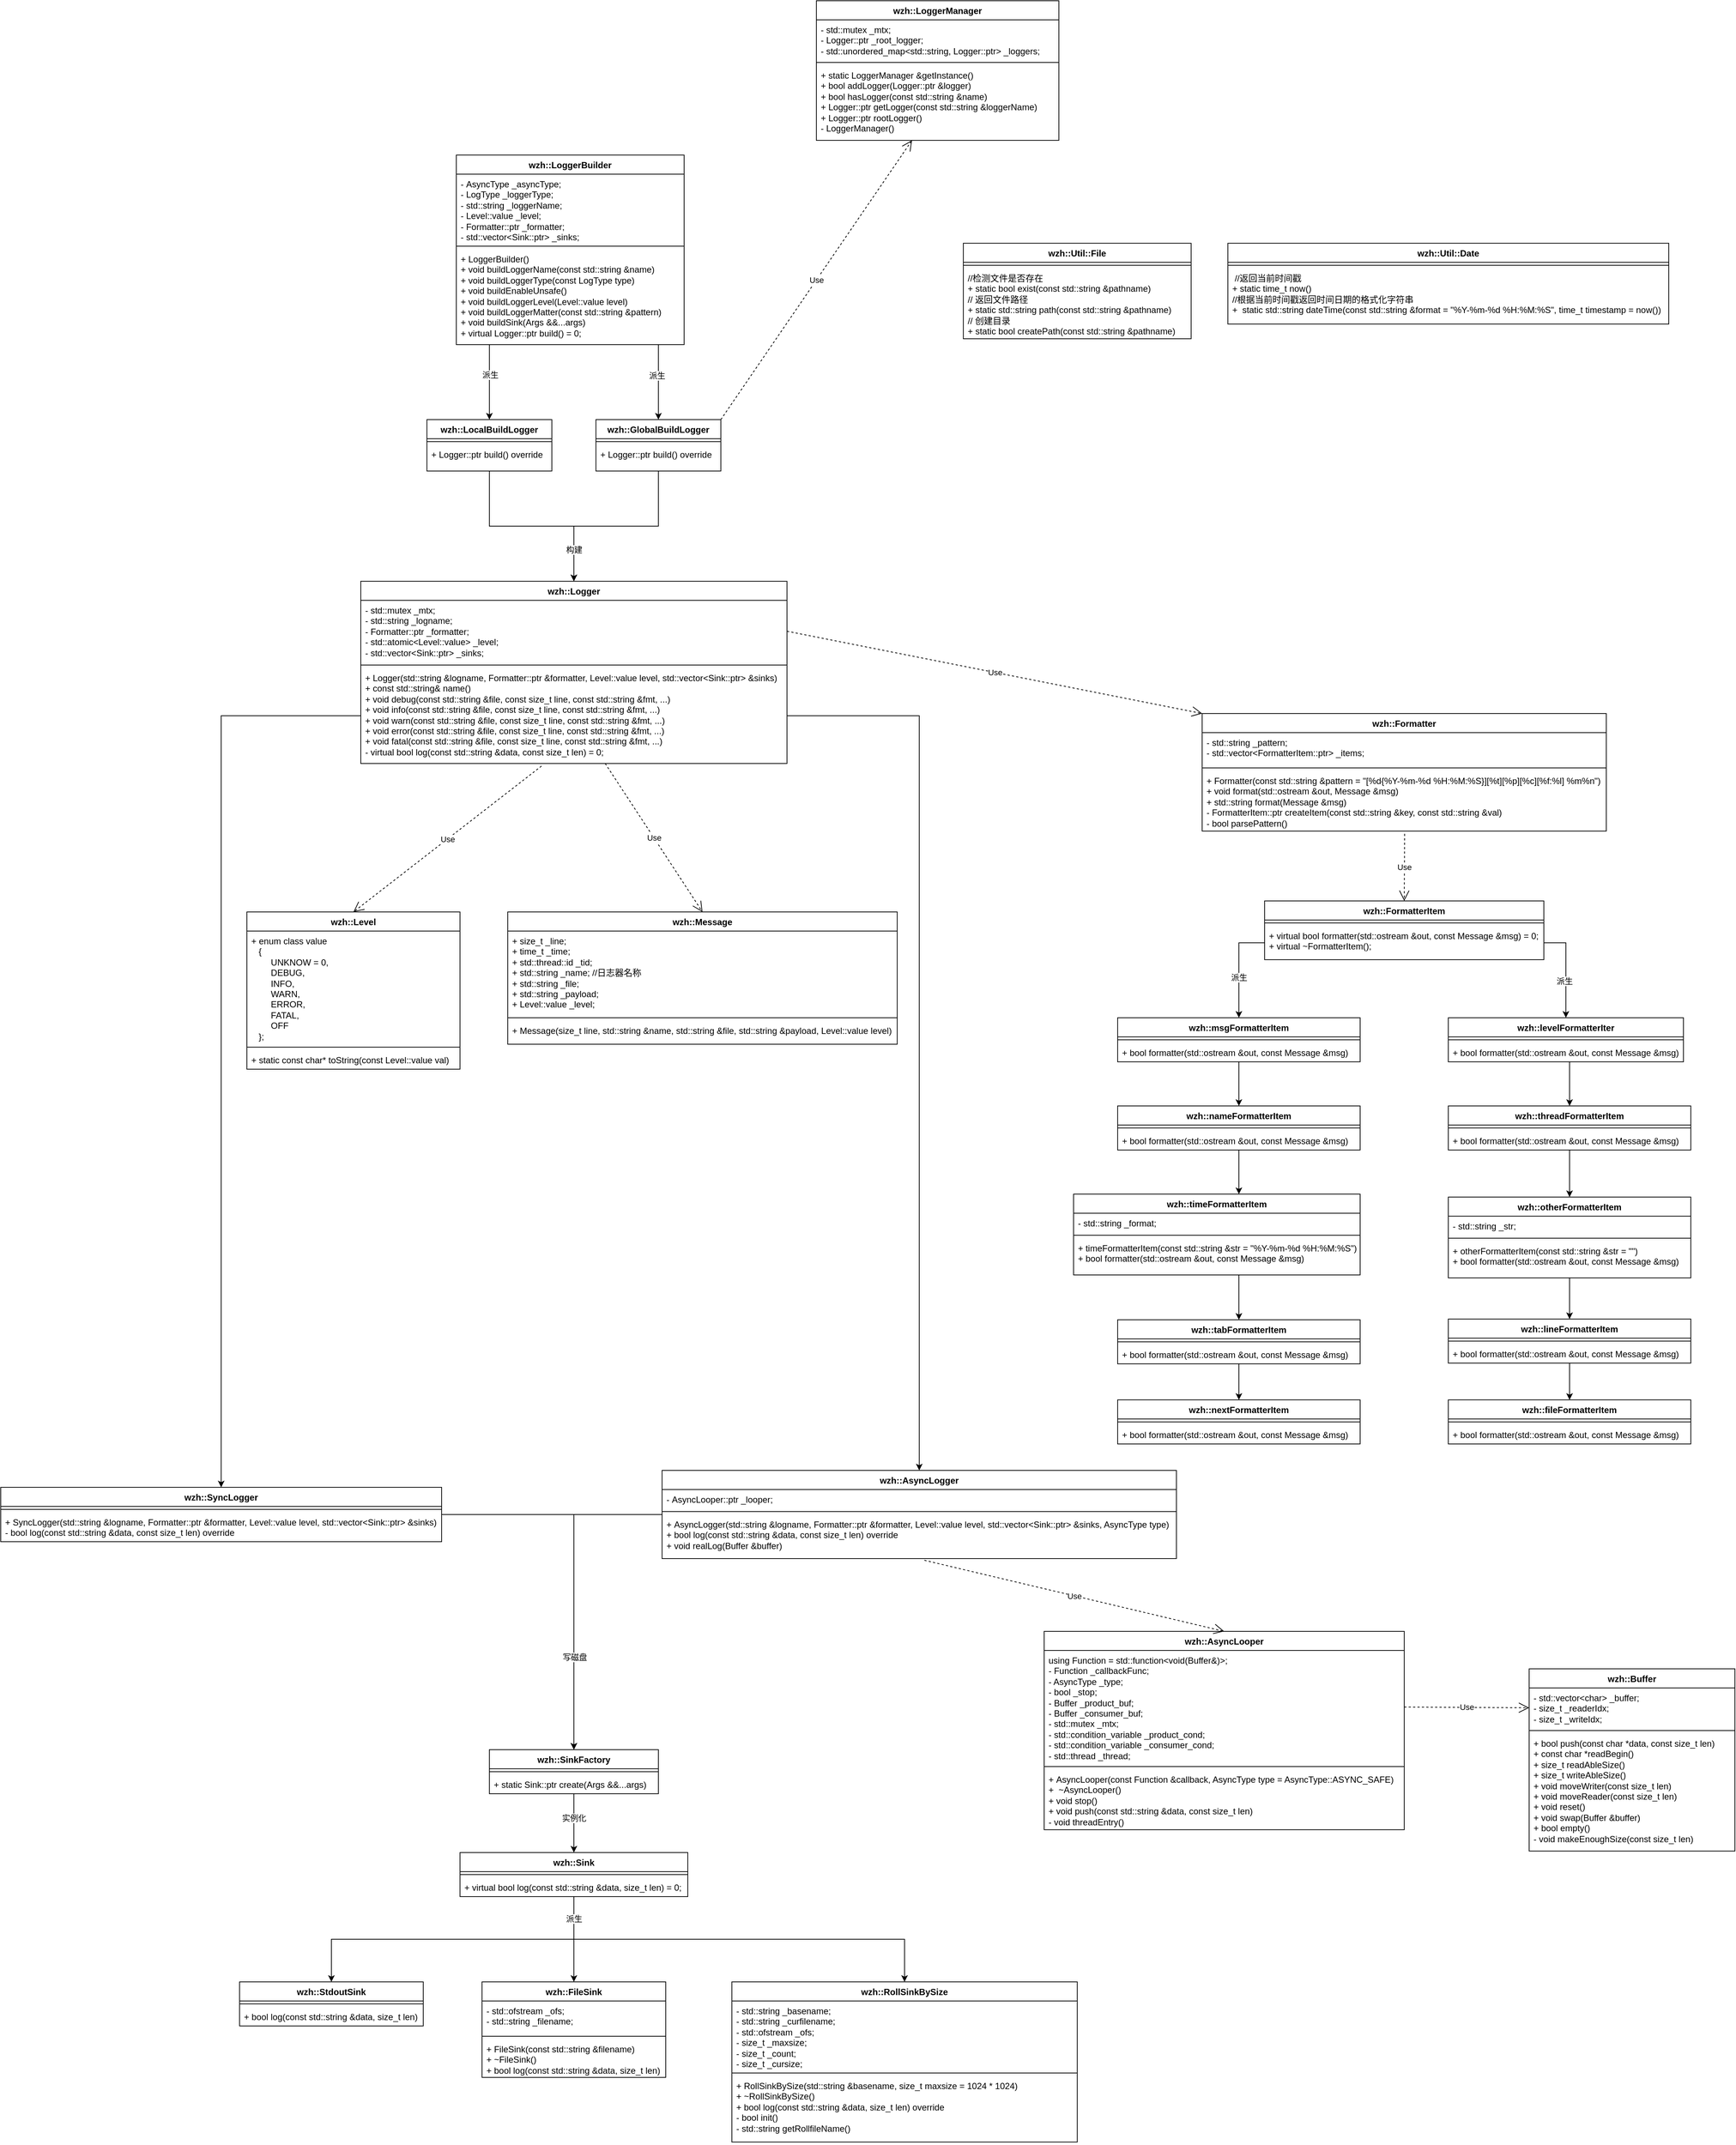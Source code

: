 <mxfile version="27.1.6">
  <diagram name="Page-1" id="0783ab3e-0a74-02c8-0abd-f7b4e66b4bec">
    <mxGraphModel dx="2633" dy="986" grid="1" gridSize="10" guides="1" tooltips="1" connect="1" arrows="1" fold="1" page="1" pageScale="1" pageWidth="850" pageHeight="1100" background="none" math="0" shadow="0">
      <root>
        <mxCell id="0" />
        <mxCell id="1" parent="0" />
        <mxCell id="A5cPuoOQGIZ8REnbMsVx-27" value="wzh::Util::Date" style="swimlane;fontStyle=1;align=center;verticalAlign=top;childLayout=stackLayout;horizontal=1;startSize=26;horizontalStack=0;resizeParent=1;resizeParentMax=0;resizeLast=0;collapsible=1;marginBottom=0;whiteSpace=wrap;html=1;" vertex="1" parent="1">
          <mxGeometry x="1090" y="680" width="600" height="110" as="geometry" />
        </mxCell>
        <mxCell id="A5cPuoOQGIZ8REnbMsVx-29" value="" style="line;strokeWidth=1;fillColor=none;align=left;verticalAlign=middle;spacingTop=-1;spacingLeft=3;spacingRight=3;rotatable=0;labelPosition=right;points=[];portConstraint=eastwest;strokeColor=inherit;" vertex="1" parent="A5cPuoOQGIZ8REnbMsVx-27">
          <mxGeometry y="26" width="600" height="8" as="geometry" />
        </mxCell>
        <mxCell id="A5cPuoOQGIZ8REnbMsVx-30" value="&lt;div&gt;&amp;nbsp;//返回当前时间戳&lt;/div&gt;&lt;div&gt;+&amp;nbsp;static time_t now()&lt;/div&gt;&lt;div&gt;//根据当前时间戳返回时间日期的格式化字符串&lt;/div&gt;&lt;div&gt;+&amp;nbsp;&amp;nbsp;static std::string dateTime(const std::string &amp;amp;format = &quot;%Y-%m-%d %H:%M:%S&quot;, time_t timestamp = now())&lt;/div&gt;" style="text;align=left;verticalAlign=top;spacingLeft=4;spacingRight=4;overflow=hidden;rotatable=0;points=[[0,0.5],[1,0.5]];portConstraint=eastwest;whiteSpace=wrap;html=1;" vertex="1" parent="A5cPuoOQGIZ8REnbMsVx-27">
          <mxGeometry y="34" width="600" height="76" as="geometry" />
        </mxCell>
        <mxCell id="A5cPuoOQGIZ8REnbMsVx-39" value="wzh::Util::File" style="swimlane;fontStyle=1;align=center;verticalAlign=top;childLayout=stackLayout;horizontal=1;startSize=26;horizontalStack=0;resizeParent=1;resizeParentMax=0;resizeLast=0;collapsible=1;marginBottom=0;whiteSpace=wrap;html=1;" vertex="1" parent="1">
          <mxGeometry x="730" y="680" width="310" height="130" as="geometry" />
        </mxCell>
        <mxCell id="A5cPuoOQGIZ8REnbMsVx-41" value="" style="line;strokeWidth=1;fillColor=none;align=left;verticalAlign=middle;spacingTop=-1;spacingLeft=3;spacingRight=3;rotatable=0;labelPosition=right;points=[];portConstraint=eastwest;strokeColor=inherit;" vertex="1" parent="A5cPuoOQGIZ8REnbMsVx-39">
          <mxGeometry y="26" width="310" height="8" as="geometry" />
        </mxCell>
        <mxCell id="A5cPuoOQGIZ8REnbMsVx-42" value="//检测文件是否存在&lt;div&gt;+&amp;nbsp;static bool exist(const std::string &amp;amp;pathname)&lt;/div&gt;&lt;div&gt;// 返回文件路径&lt;/div&gt;&lt;div&gt;+&amp;nbsp;static std::string path(const std::string &amp;amp;pathname)&lt;/div&gt;&lt;div&gt;// 创建目录&amp;nbsp;&lt;/div&gt;&lt;div&gt;+&amp;nbsp;static bool createPath(const std::string &amp;amp;pathname)&lt;/div&gt;" style="text;strokeColor=none;fillColor=none;align=left;verticalAlign=top;spacingLeft=4;spacingRight=4;overflow=hidden;rotatable=0;points=[[0,0.5],[1,0.5]];portConstraint=eastwest;whiteSpace=wrap;html=1;" vertex="1" parent="A5cPuoOQGIZ8REnbMsVx-39">
          <mxGeometry y="34" width="310" height="96" as="geometry" />
        </mxCell>
        <mxCell id="A5cPuoOQGIZ8REnbMsVx-43" value="wzh::Message" style="swimlane;fontStyle=1;align=center;verticalAlign=top;childLayout=stackLayout;horizontal=1;startSize=26;horizontalStack=0;resizeParent=1;resizeParentMax=0;resizeLast=0;collapsible=1;marginBottom=0;whiteSpace=wrap;html=1;" vertex="1" parent="1">
          <mxGeometry x="110" y="1590" width="530" height="180" as="geometry" />
        </mxCell>
        <mxCell id="A5cPuoOQGIZ8REnbMsVx-44" value="&lt;div&gt;+ size_t _line;&lt;/div&gt;&lt;div&gt;+ time_t _time;&lt;/div&gt;&lt;div&gt;+ std::thread::id _tid;&lt;/div&gt;&lt;div&gt;+ std::string _name; //日志器名称&lt;/div&gt;&lt;div&gt;+ std::string _file;&lt;/div&gt;&lt;div&gt;+ std::string _payload;&lt;/div&gt;&lt;div&gt;+ Level::value _level;&lt;/div&gt;" style="text;strokeColor=none;fillColor=none;align=left;verticalAlign=top;spacingLeft=4;spacingRight=4;overflow=hidden;rotatable=0;points=[[0,0.5],[1,0.5]];portConstraint=eastwest;whiteSpace=wrap;html=1;" vertex="1" parent="A5cPuoOQGIZ8REnbMsVx-43">
          <mxGeometry y="26" width="530" height="114" as="geometry" />
        </mxCell>
        <mxCell id="A5cPuoOQGIZ8REnbMsVx-45" value="" style="line;strokeWidth=1;fillColor=none;align=left;verticalAlign=middle;spacingTop=-1;spacingLeft=3;spacingRight=3;rotatable=0;labelPosition=right;points=[];portConstraint=eastwest;strokeColor=inherit;" vertex="1" parent="A5cPuoOQGIZ8REnbMsVx-43">
          <mxGeometry y="140" width="530" height="8" as="geometry" />
        </mxCell>
        <mxCell id="A5cPuoOQGIZ8REnbMsVx-46" value="+&amp;nbsp;&lt;span style=&quot;background-color: transparent;&quot;&gt;Message(size_t line, std::string &amp;amp;name, std::string &amp;amp;file,&amp;nbsp;&lt;/span&gt;&lt;span style=&quot;background-color: transparent; color: light-dark(rgb(0, 0, 0), rgb(255, 255, 255));&quot;&gt;std::string &amp;amp;payload, Level::value level)&lt;/span&gt;" style="text;strokeColor=none;fillColor=none;align=left;verticalAlign=top;spacingLeft=4;spacingRight=4;overflow=hidden;rotatable=0;points=[[0,0.5],[1,0.5]];portConstraint=eastwest;whiteSpace=wrap;html=1;" vertex="1" parent="A5cPuoOQGIZ8REnbMsVx-43">
          <mxGeometry y="148" width="530" height="32" as="geometry" />
        </mxCell>
        <mxCell id="A5cPuoOQGIZ8REnbMsVx-47" value="wzh::Level" style="swimlane;fontStyle=1;align=center;verticalAlign=top;childLayout=stackLayout;horizontal=1;startSize=26;horizontalStack=0;resizeParent=1;resizeParentMax=0;resizeLast=0;collapsible=1;marginBottom=0;whiteSpace=wrap;html=1;" vertex="1" parent="1">
          <mxGeometry x="-245" y="1590" width="290" height="214" as="geometry" />
        </mxCell>
        <mxCell id="A5cPuoOQGIZ8REnbMsVx-48" value="+&amp;nbsp;&lt;span style=&quot;background-color: transparent;&quot;&gt;enum class value&lt;/span&gt;&lt;div&gt;&amp;nbsp; &amp;nbsp;{&lt;/div&gt;&lt;div&gt;&amp;nbsp; &amp;nbsp; &amp;nbsp; &amp;nbsp; UNKNOW = 0,&lt;/div&gt;&lt;div&gt;&amp;nbsp; &amp;nbsp; &amp;nbsp; &amp;nbsp; DEBUG,&lt;/div&gt;&lt;div&gt;&amp;nbsp; &amp;nbsp; &amp;nbsp; &amp;nbsp; INFO,&lt;/div&gt;&lt;div&gt;&amp;nbsp; &amp;nbsp; &amp;nbsp; &amp;nbsp; WARN,&lt;/div&gt;&lt;div&gt;&amp;nbsp; &amp;nbsp; &amp;nbsp; &amp;nbsp; ERROR,&lt;/div&gt;&lt;div&gt;&amp;nbsp; &amp;nbsp; &amp;nbsp; &amp;nbsp; FATAL,&lt;/div&gt;&lt;div&gt;&amp;nbsp; &amp;nbsp; &amp;nbsp; &amp;nbsp; OFF&lt;/div&gt;&lt;div&gt;&amp;nbsp; &amp;nbsp;};&lt;/div&gt;" style="text;strokeColor=none;fillColor=none;align=left;verticalAlign=top;spacingLeft=4;spacingRight=4;overflow=hidden;rotatable=0;points=[[0,0.5],[1,0.5]];portConstraint=eastwest;whiteSpace=wrap;html=1;" vertex="1" parent="A5cPuoOQGIZ8REnbMsVx-47">
          <mxGeometry y="26" width="290" height="154" as="geometry" />
        </mxCell>
        <mxCell id="A5cPuoOQGIZ8REnbMsVx-49" value="" style="line;strokeWidth=1;fillColor=none;align=left;verticalAlign=middle;spacingTop=-1;spacingLeft=3;spacingRight=3;rotatable=0;labelPosition=right;points=[];portConstraint=eastwest;strokeColor=inherit;" vertex="1" parent="A5cPuoOQGIZ8REnbMsVx-47">
          <mxGeometry y="180" width="290" height="8" as="geometry" />
        </mxCell>
        <mxCell id="A5cPuoOQGIZ8REnbMsVx-50" value="+&amp;nbsp;static const char* toString(const Level::value val)" style="text;strokeColor=none;fillColor=none;align=left;verticalAlign=top;spacingLeft=4;spacingRight=4;overflow=hidden;rotatable=0;points=[[0,0.5],[1,0.5]];portConstraint=eastwest;whiteSpace=wrap;html=1;" vertex="1" parent="A5cPuoOQGIZ8REnbMsVx-47">
          <mxGeometry y="188" width="290" height="26" as="geometry" />
        </mxCell>
        <mxCell id="A5cPuoOQGIZ8REnbMsVx-79" style="edgeStyle=orthogonalEdgeStyle;rounded=0;orthogonalLoop=1;jettySize=auto;html=1;exitX=0.5;exitY=1;exitDx=0;exitDy=0;entryX=0.5;entryY=0;entryDx=0;entryDy=0;" edge="1" parent="1" source="A5cPuoOQGIZ8REnbMsVx-51" target="A5cPuoOQGIZ8REnbMsVx-55">
          <mxGeometry relative="1" as="geometry" />
        </mxCell>
        <mxCell id="A5cPuoOQGIZ8REnbMsVx-80" style="edgeStyle=orthogonalEdgeStyle;rounded=0;orthogonalLoop=1;jettySize=auto;html=1;exitX=0.5;exitY=1;exitDx=0;exitDy=0;entryX=0.5;entryY=0;entryDx=0;entryDy=0;" edge="1" parent="1" source="A5cPuoOQGIZ8REnbMsVx-51" target="A5cPuoOQGIZ8REnbMsVx-59">
          <mxGeometry relative="1" as="geometry" />
        </mxCell>
        <mxCell id="A5cPuoOQGIZ8REnbMsVx-81" style="edgeStyle=orthogonalEdgeStyle;rounded=0;orthogonalLoop=1;jettySize=auto;html=1;exitX=0.5;exitY=1;exitDx=0;exitDy=0;" edge="1" parent="1" source="A5cPuoOQGIZ8REnbMsVx-51" target="A5cPuoOQGIZ8REnbMsVx-63">
          <mxGeometry relative="1" as="geometry" />
        </mxCell>
        <mxCell id="A5cPuoOQGIZ8REnbMsVx-82" value="派生" style="edgeLabel;html=1;align=center;verticalAlign=middle;resizable=0;points=[];" vertex="1" connectable="0" parent="A5cPuoOQGIZ8REnbMsVx-81">
          <mxGeometry x="-0.895" relative="1" as="geometry">
            <mxPoint as="offset" />
          </mxGeometry>
        </mxCell>
        <mxCell id="A5cPuoOQGIZ8REnbMsVx-51" value="wzh::Sink" style="swimlane;fontStyle=1;align=center;verticalAlign=top;childLayout=stackLayout;horizontal=1;startSize=26;horizontalStack=0;resizeParent=1;resizeParentMax=0;resizeLast=0;collapsible=1;marginBottom=0;whiteSpace=wrap;html=1;" vertex="1" parent="1">
          <mxGeometry x="45" y="2870" width="310" height="60" as="geometry" />
        </mxCell>
        <mxCell id="A5cPuoOQGIZ8REnbMsVx-53" value="" style="line;strokeWidth=1;fillColor=none;align=left;verticalAlign=middle;spacingTop=-1;spacingLeft=3;spacingRight=3;rotatable=0;labelPosition=right;points=[];portConstraint=eastwest;strokeColor=inherit;" vertex="1" parent="A5cPuoOQGIZ8REnbMsVx-51">
          <mxGeometry y="26" width="310" height="8" as="geometry" />
        </mxCell>
        <mxCell id="A5cPuoOQGIZ8REnbMsVx-54" value="+&amp;nbsp;virtual bool log(const std::string &amp;amp;data, size_t len) = 0;" style="text;strokeColor=none;fillColor=none;align=left;verticalAlign=top;spacingLeft=4;spacingRight=4;overflow=hidden;rotatable=0;points=[[0,0.5],[1,0.5]];portConstraint=eastwest;whiteSpace=wrap;html=1;" vertex="1" parent="A5cPuoOQGIZ8REnbMsVx-51">
          <mxGeometry y="34" width="310" height="26" as="geometry" />
        </mxCell>
        <mxCell id="A5cPuoOQGIZ8REnbMsVx-55" value="wzh::StdoutSink" style="swimlane;fontStyle=1;align=center;verticalAlign=top;childLayout=stackLayout;horizontal=1;startSize=26;horizontalStack=0;resizeParent=1;resizeParentMax=0;resizeLast=0;collapsible=1;marginBottom=0;whiteSpace=wrap;html=1;" vertex="1" parent="1">
          <mxGeometry x="-255" y="3046" width="250" height="60" as="geometry" />
        </mxCell>
        <mxCell id="A5cPuoOQGIZ8REnbMsVx-57" value="" style="line;strokeWidth=1;fillColor=none;align=left;verticalAlign=middle;spacingTop=-1;spacingLeft=3;spacingRight=3;rotatable=0;labelPosition=right;points=[];portConstraint=eastwest;strokeColor=inherit;" vertex="1" parent="A5cPuoOQGIZ8REnbMsVx-55">
          <mxGeometry y="26" width="250" height="8" as="geometry" />
        </mxCell>
        <mxCell id="A5cPuoOQGIZ8REnbMsVx-58" value="+&amp;nbsp;bool log(const std::string &amp;amp;data, size_t len)" style="text;strokeColor=none;fillColor=none;align=left;verticalAlign=top;spacingLeft=4;spacingRight=4;overflow=hidden;rotatable=0;points=[[0,0.5],[1,0.5]];portConstraint=eastwest;whiteSpace=wrap;html=1;" vertex="1" parent="A5cPuoOQGIZ8REnbMsVx-55">
          <mxGeometry y="34" width="250" height="26" as="geometry" />
        </mxCell>
        <mxCell id="A5cPuoOQGIZ8REnbMsVx-59" value="wzh::FileSink" style="swimlane;fontStyle=1;align=center;verticalAlign=top;childLayout=stackLayout;horizontal=1;startSize=26;horizontalStack=0;resizeParent=1;resizeParentMax=0;resizeLast=0;collapsible=1;marginBottom=0;whiteSpace=wrap;html=1;" vertex="1" parent="1">
          <mxGeometry x="75" y="3046" width="250" height="130" as="geometry" />
        </mxCell>
        <mxCell id="A5cPuoOQGIZ8REnbMsVx-60" value="-&amp;nbsp;std::ofstream _ofs;&lt;div&gt;-&amp;nbsp;std::string _filename;&lt;/div&gt;" style="text;strokeColor=none;fillColor=none;align=left;verticalAlign=top;spacingLeft=4;spacingRight=4;overflow=hidden;rotatable=0;points=[[0,0.5],[1,0.5]];portConstraint=eastwest;whiteSpace=wrap;html=1;" vertex="1" parent="A5cPuoOQGIZ8REnbMsVx-59">
          <mxGeometry y="26" width="250" height="44" as="geometry" />
        </mxCell>
        <mxCell id="A5cPuoOQGIZ8REnbMsVx-61" value="" style="line;strokeWidth=1;fillColor=none;align=left;verticalAlign=middle;spacingTop=-1;spacingLeft=3;spacingRight=3;rotatable=0;labelPosition=right;points=[];portConstraint=eastwest;strokeColor=inherit;" vertex="1" parent="A5cPuoOQGIZ8REnbMsVx-59">
          <mxGeometry y="70" width="250" height="8" as="geometry" />
        </mxCell>
        <mxCell id="A5cPuoOQGIZ8REnbMsVx-62" value="&lt;div&gt;+&amp;nbsp;FileSink(const std::string &amp;amp;filename)&lt;/div&gt;&lt;div&gt;+&amp;nbsp;~FileSink()&amp;nbsp;&lt;/div&gt;+&amp;nbsp;bool log(const std::string &amp;amp;data, size_t len)" style="text;strokeColor=none;fillColor=none;align=left;verticalAlign=top;spacingLeft=4;spacingRight=4;overflow=hidden;rotatable=0;points=[[0,0.5],[1,0.5]];portConstraint=eastwest;whiteSpace=wrap;html=1;" vertex="1" parent="A5cPuoOQGIZ8REnbMsVx-59">
          <mxGeometry y="78" width="250" height="52" as="geometry" />
        </mxCell>
        <mxCell id="A5cPuoOQGIZ8REnbMsVx-63" value="wzh::RollSinkBySize" style="swimlane;fontStyle=1;align=center;verticalAlign=top;childLayout=stackLayout;horizontal=1;startSize=26;horizontalStack=0;resizeParent=1;resizeParentMax=0;resizeLast=0;collapsible=1;marginBottom=0;whiteSpace=wrap;html=1;" vertex="1" parent="1">
          <mxGeometry x="415" y="3046" width="470" height="218" as="geometry" />
        </mxCell>
        <mxCell id="A5cPuoOQGIZ8REnbMsVx-64" value="&lt;div&gt;- std::string _basename;&lt;/div&gt;&lt;div&gt;- std::string _curfilename;&lt;/div&gt;&lt;div&gt;- std::ofstream _ofs;&lt;/div&gt;&lt;div&gt;- size_t _maxsize;&lt;/div&gt;&lt;div&gt;- size_t _count;&lt;/div&gt;&lt;div&gt;- size_t _cursize;&lt;/div&gt;" style="text;strokeColor=none;fillColor=none;align=left;verticalAlign=top;spacingLeft=4;spacingRight=4;overflow=hidden;rotatable=0;points=[[0,0.5],[1,0.5]];portConstraint=eastwest;whiteSpace=wrap;html=1;" vertex="1" parent="A5cPuoOQGIZ8REnbMsVx-63">
          <mxGeometry y="26" width="470" height="94" as="geometry" />
        </mxCell>
        <mxCell id="A5cPuoOQGIZ8REnbMsVx-65" value="" style="line;strokeWidth=1;fillColor=none;align=left;verticalAlign=middle;spacingTop=-1;spacingLeft=3;spacingRight=3;rotatable=0;labelPosition=right;points=[];portConstraint=eastwest;strokeColor=inherit;" vertex="1" parent="A5cPuoOQGIZ8REnbMsVx-63">
          <mxGeometry y="120" width="470" height="8" as="geometry" />
        </mxCell>
        <mxCell id="A5cPuoOQGIZ8REnbMsVx-66" value="+&amp;nbsp;RollSinkBySize(std::string &amp;amp;basename, size_t maxsize = 1024 * 1024)&lt;div&gt;+&amp;nbsp;~RollSinkBySize()&lt;/div&gt;&lt;div&gt;+&amp;nbsp;bool log(const std::string &amp;amp;data, size_t len) override&lt;/div&gt;&lt;div&gt;-&amp;nbsp;bool init()&lt;/div&gt;&lt;div&gt;-&amp;nbsp;std::string getRollfileName()&lt;/div&gt;&lt;div&gt;&lt;br&gt;&lt;/div&gt;" style="text;strokeColor=none;fillColor=none;align=left;verticalAlign=top;spacingLeft=4;spacingRight=4;overflow=hidden;rotatable=0;points=[[0,0.5],[1,0.5]];portConstraint=eastwest;whiteSpace=wrap;html=1;" vertex="1" parent="A5cPuoOQGIZ8REnbMsVx-63">
          <mxGeometry y="128" width="470" height="90" as="geometry" />
        </mxCell>
        <mxCell id="A5cPuoOQGIZ8REnbMsVx-85" style="edgeStyle=orthogonalEdgeStyle;rounded=0;orthogonalLoop=1;jettySize=auto;html=1;" edge="1" parent="1" source="A5cPuoOQGIZ8REnbMsVx-71" target="A5cPuoOQGIZ8REnbMsVx-51">
          <mxGeometry relative="1" as="geometry" />
        </mxCell>
        <mxCell id="A5cPuoOQGIZ8REnbMsVx-86" value="实例化" style="edgeLabel;html=1;align=center;verticalAlign=middle;resizable=0;points=[];" vertex="1" connectable="0" parent="A5cPuoOQGIZ8REnbMsVx-85">
          <mxGeometry x="-0.169" relative="1" as="geometry">
            <mxPoint as="offset" />
          </mxGeometry>
        </mxCell>
        <mxCell id="A5cPuoOQGIZ8REnbMsVx-71" value="wzh::SinkFactory" style="swimlane;fontStyle=1;align=center;verticalAlign=top;childLayout=stackLayout;horizontal=1;startSize=26;horizontalStack=0;resizeParent=1;resizeParentMax=0;resizeLast=0;collapsible=1;marginBottom=0;whiteSpace=wrap;html=1;" vertex="1" parent="1">
          <mxGeometry x="85" y="2730" width="230" height="60" as="geometry" />
        </mxCell>
        <mxCell id="A5cPuoOQGIZ8REnbMsVx-73" value="" style="line;strokeWidth=1;fillColor=none;align=left;verticalAlign=middle;spacingTop=-1;spacingLeft=3;spacingRight=3;rotatable=0;labelPosition=right;points=[];portConstraint=eastwest;strokeColor=inherit;" vertex="1" parent="A5cPuoOQGIZ8REnbMsVx-71">
          <mxGeometry y="26" width="230" height="8" as="geometry" />
        </mxCell>
        <mxCell id="A5cPuoOQGIZ8REnbMsVx-74" value="+&amp;nbsp;static Sink::ptr create(Args &amp;amp;&amp;amp;...args)" style="text;strokeColor=none;fillColor=none;align=left;verticalAlign=top;spacingLeft=4;spacingRight=4;overflow=hidden;rotatable=0;points=[[0,0.5],[1,0.5]];portConstraint=eastwest;whiteSpace=wrap;html=1;" vertex="1" parent="A5cPuoOQGIZ8REnbMsVx-71">
          <mxGeometry y="34" width="230" height="26" as="geometry" />
        </mxCell>
        <mxCell id="A5cPuoOQGIZ8REnbMsVx-87" value="wzh::FormatterItem" style="swimlane;fontStyle=1;align=center;verticalAlign=top;childLayout=stackLayout;horizontal=1;startSize=26;horizontalStack=0;resizeParent=1;resizeParentMax=0;resizeLast=0;collapsible=1;marginBottom=0;whiteSpace=wrap;html=1;" vertex="1" parent="1">
          <mxGeometry x="1140" y="1575" width="380" height="80" as="geometry" />
        </mxCell>
        <mxCell id="A5cPuoOQGIZ8REnbMsVx-89" value="" style="line;strokeWidth=1;fillColor=none;align=left;verticalAlign=middle;spacingTop=-1;spacingLeft=3;spacingRight=3;rotatable=0;labelPosition=right;points=[];portConstraint=eastwest;strokeColor=inherit;" vertex="1" parent="A5cPuoOQGIZ8REnbMsVx-87">
          <mxGeometry y="26" width="380" height="8" as="geometry" />
        </mxCell>
        <mxCell id="A5cPuoOQGIZ8REnbMsVx-90" value="+&amp;nbsp;virtual bool formatter(std::ostream &amp;amp;out, const Message &amp;amp;msg) = 0;&lt;div&gt;+&amp;nbsp;virtual ~FormatterItem();&lt;/div&gt;" style="text;strokeColor=none;fillColor=none;align=left;verticalAlign=top;spacingLeft=4;spacingRight=4;overflow=hidden;rotatable=0;points=[[0,0.5],[1,0.5]];portConstraint=eastwest;whiteSpace=wrap;html=1;" vertex="1" parent="A5cPuoOQGIZ8REnbMsVx-87">
          <mxGeometry y="34" width="380" height="46" as="geometry" />
        </mxCell>
        <mxCell id="A5cPuoOQGIZ8REnbMsVx-91" value="wzh::msgFormatterItem" style="swimlane;fontStyle=1;align=center;verticalAlign=top;childLayout=stackLayout;horizontal=1;startSize=26;horizontalStack=0;resizeParent=1;resizeParentMax=0;resizeLast=0;collapsible=1;marginBottom=0;whiteSpace=wrap;html=1;" vertex="1" parent="1">
          <mxGeometry x="940" y="1734" width="330" height="60" as="geometry" />
        </mxCell>
        <mxCell id="A5cPuoOQGIZ8REnbMsVx-93" value="" style="line;strokeWidth=1;fillColor=none;align=left;verticalAlign=middle;spacingTop=-1;spacingLeft=3;spacingRight=3;rotatable=0;labelPosition=right;points=[];portConstraint=eastwest;strokeColor=inherit;" vertex="1" parent="A5cPuoOQGIZ8REnbMsVx-91">
          <mxGeometry y="26" width="330" height="8" as="geometry" />
        </mxCell>
        <mxCell id="A5cPuoOQGIZ8REnbMsVx-94" value="+&amp;nbsp;bool formatter(std::ostream &amp;amp;out, const Message &amp;amp;msg)" style="text;strokeColor=none;fillColor=none;align=left;verticalAlign=top;spacingLeft=4;spacingRight=4;overflow=hidden;rotatable=0;points=[[0,0.5],[1,0.5]];portConstraint=eastwest;whiteSpace=wrap;html=1;" vertex="1" parent="A5cPuoOQGIZ8REnbMsVx-91">
          <mxGeometry y="34" width="330" height="26" as="geometry" />
        </mxCell>
        <mxCell id="A5cPuoOQGIZ8REnbMsVx-95" value="wzh::levelFormatterIter" style="swimlane;fontStyle=1;align=center;verticalAlign=top;childLayout=stackLayout;horizontal=1;startSize=26;horizontalStack=0;resizeParent=1;resizeParentMax=0;resizeLast=0;collapsible=1;marginBottom=0;whiteSpace=wrap;html=1;" vertex="1" parent="1">
          <mxGeometry x="1390" y="1734" width="320" height="60" as="geometry" />
        </mxCell>
        <mxCell id="A5cPuoOQGIZ8REnbMsVx-97" value="" style="line;strokeWidth=1;fillColor=none;align=left;verticalAlign=middle;spacingTop=-1;spacingLeft=3;spacingRight=3;rotatable=0;labelPosition=right;points=[];portConstraint=eastwest;strokeColor=inherit;" vertex="1" parent="A5cPuoOQGIZ8REnbMsVx-95">
          <mxGeometry y="26" width="320" height="8" as="geometry" />
        </mxCell>
        <mxCell id="A5cPuoOQGIZ8REnbMsVx-98" value="+&amp;nbsp;bool formatter(std::ostream &amp;amp;out, const Message &amp;amp;msg)" style="text;strokeColor=none;fillColor=none;align=left;verticalAlign=top;spacingLeft=4;spacingRight=4;overflow=hidden;rotatable=0;points=[[0,0.5],[1,0.5]];portConstraint=eastwest;whiteSpace=wrap;html=1;" vertex="1" parent="A5cPuoOQGIZ8REnbMsVx-95">
          <mxGeometry y="34" width="320" height="26" as="geometry" />
        </mxCell>
        <mxCell id="A5cPuoOQGIZ8REnbMsVx-99" value="wzh::nameFormatterItem" style="swimlane;fontStyle=1;align=center;verticalAlign=top;childLayout=stackLayout;horizontal=1;startSize=26;horizontalStack=0;resizeParent=1;resizeParentMax=0;resizeLast=0;collapsible=1;marginBottom=0;whiteSpace=wrap;html=1;" vertex="1" parent="1">
          <mxGeometry x="940" y="1854" width="330" height="60" as="geometry" />
        </mxCell>
        <mxCell id="A5cPuoOQGIZ8REnbMsVx-100" value="" style="line;strokeWidth=1;fillColor=none;align=left;verticalAlign=middle;spacingTop=-1;spacingLeft=3;spacingRight=3;rotatable=0;labelPosition=right;points=[];portConstraint=eastwest;strokeColor=inherit;" vertex="1" parent="A5cPuoOQGIZ8REnbMsVx-99">
          <mxGeometry y="26" width="330" height="8" as="geometry" />
        </mxCell>
        <mxCell id="A5cPuoOQGIZ8REnbMsVx-101" value="+&amp;nbsp;bool formatter(std::ostream &amp;amp;out, const Message &amp;amp;msg)" style="text;strokeColor=none;fillColor=none;align=left;verticalAlign=top;spacingLeft=4;spacingRight=4;overflow=hidden;rotatable=0;points=[[0,0.5],[1,0.5]];portConstraint=eastwest;whiteSpace=wrap;html=1;" vertex="1" parent="A5cPuoOQGIZ8REnbMsVx-99">
          <mxGeometry y="34" width="330" height="26" as="geometry" />
        </mxCell>
        <mxCell id="A5cPuoOQGIZ8REnbMsVx-102" value="wzh::threadFormatterItem" style="swimlane;fontStyle=1;align=center;verticalAlign=top;childLayout=stackLayout;horizontal=1;startSize=26;horizontalStack=0;resizeParent=1;resizeParentMax=0;resizeLast=0;collapsible=1;marginBottom=0;whiteSpace=wrap;html=1;" vertex="1" parent="1">
          <mxGeometry x="1390" y="1854" width="330" height="60" as="geometry" />
        </mxCell>
        <mxCell id="A5cPuoOQGIZ8REnbMsVx-103" value="" style="line;strokeWidth=1;fillColor=none;align=left;verticalAlign=middle;spacingTop=-1;spacingLeft=3;spacingRight=3;rotatable=0;labelPosition=right;points=[];portConstraint=eastwest;strokeColor=inherit;" vertex="1" parent="A5cPuoOQGIZ8REnbMsVx-102">
          <mxGeometry y="26" width="330" height="8" as="geometry" />
        </mxCell>
        <mxCell id="A5cPuoOQGIZ8REnbMsVx-104" value="+&amp;nbsp;bool formatter(std::ostream &amp;amp;out, const Message &amp;amp;msg)" style="text;strokeColor=none;fillColor=none;align=left;verticalAlign=top;spacingLeft=4;spacingRight=4;overflow=hidden;rotatable=0;points=[[0,0.5],[1,0.5]];portConstraint=eastwest;whiteSpace=wrap;html=1;" vertex="1" parent="A5cPuoOQGIZ8REnbMsVx-102">
          <mxGeometry y="34" width="330" height="26" as="geometry" />
        </mxCell>
        <mxCell id="A5cPuoOQGIZ8REnbMsVx-108" value="wzh::timeFormatterItem" style="swimlane;fontStyle=1;align=center;verticalAlign=top;childLayout=stackLayout;horizontal=1;startSize=26;horizontalStack=0;resizeParent=1;resizeParentMax=0;resizeLast=0;collapsible=1;marginBottom=0;whiteSpace=wrap;html=1;" vertex="1" parent="1">
          <mxGeometry x="880" y="1974" width="390" height="110" as="geometry" />
        </mxCell>
        <mxCell id="A5cPuoOQGIZ8REnbMsVx-109" value="-&amp;nbsp;std::string _format;" style="text;strokeColor=none;fillColor=none;align=left;verticalAlign=top;spacingLeft=4;spacingRight=4;overflow=hidden;rotatable=0;points=[[0,0.5],[1,0.5]];portConstraint=eastwest;whiteSpace=wrap;html=1;" vertex="1" parent="A5cPuoOQGIZ8REnbMsVx-108">
          <mxGeometry y="26" width="390" height="26" as="geometry" />
        </mxCell>
        <mxCell id="A5cPuoOQGIZ8REnbMsVx-110" value="" style="line;strokeWidth=1;fillColor=none;align=left;verticalAlign=middle;spacingTop=-1;spacingLeft=3;spacingRight=3;rotatable=0;labelPosition=right;points=[];portConstraint=eastwest;strokeColor=inherit;" vertex="1" parent="A5cPuoOQGIZ8REnbMsVx-108">
          <mxGeometry y="52" width="390" height="8" as="geometry" />
        </mxCell>
        <mxCell id="A5cPuoOQGIZ8REnbMsVx-111" value="+&amp;nbsp;timeFormatterItem(const std::string &amp;amp;str = &quot;%Y-%m-%d %H:%M:%S&quot;)&lt;div&gt;+&amp;nbsp;bool formatter(std::ostream &amp;amp;out, const Message &amp;amp;msg)&lt;/div&gt;" style="text;strokeColor=none;fillColor=none;align=left;verticalAlign=top;spacingLeft=4;spacingRight=4;overflow=hidden;rotatable=0;points=[[0,0.5],[1,0.5]];portConstraint=eastwest;whiteSpace=wrap;html=1;" vertex="1" parent="A5cPuoOQGIZ8REnbMsVx-108">
          <mxGeometry y="60" width="390" height="50" as="geometry" />
        </mxCell>
        <mxCell id="A5cPuoOQGIZ8REnbMsVx-112" value="wzh::fileFormatterItem" style="swimlane;fontStyle=1;align=center;verticalAlign=top;childLayout=stackLayout;horizontal=1;startSize=26;horizontalStack=0;resizeParent=1;resizeParentMax=0;resizeLast=0;collapsible=1;marginBottom=0;whiteSpace=wrap;html=1;" vertex="1" parent="1">
          <mxGeometry x="1390" y="2254" width="330" height="60" as="geometry" />
        </mxCell>
        <mxCell id="A5cPuoOQGIZ8REnbMsVx-113" value="" style="line;strokeWidth=1;fillColor=none;align=left;verticalAlign=middle;spacingTop=-1;spacingLeft=3;spacingRight=3;rotatable=0;labelPosition=right;points=[];portConstraint=eastwest;strokeColor=inherit;" vertex="1" parent="A5cPuoOQGIZ8REnbMsVx-112">
          <mxGeometry y="26" width="330" height="8" as="geometry" />
        </mxCell>
        <mxCell id="A5cPuoOQGIZ8REnbMsVx-114" value="+&amp;nbsp;bool formatter(std::ostream &amp;amp;out, const Message &amp;amp;msg)" style="text;strokeColor=none;fillColor=none;align=left;verticalAlign=top;spacingLeft=4;spacingRight=4;overflow=hidden;rotatable=0;points=[[0,0.5],[1,0.5]];portConstraint=eastwest;whiteSpace=wrap;html=1;" vertex="1" parent="A5cPuoOQGIZ8REnbMsVx-112">
          <mxGeometry y="34" width="330" height="26" as="geometry" />
        </mxCell>
        <mxCell id="A5cPuoOQGIZ8REnbMsVx-115" value="wzh::lineFormatterItem" style="swimlane;fontStyle=1;align=center;verticalAlign=top;childLayout=stackLayout;horizontal=1;startSize=26;horizontalStack=0;resizeParent=1;resizeParentMax=0;resizeLast=0;collapsible=1;marginBottom=0;whiteSpace=wrap;html=1;" vertex="1" parent="1">
          <mxGeometry x="1390" y="2144" width="330" height="60" as="geometry" />
        </mxCell>
        <mxCell id="A5cPuoOQGIZ8REnbMsVx-116" value="" style="line;strokeWidth=1;fillColor=none;align=left;verticalAlign=middle;spacingTop=-1;spacingLeft=3;spacingRight=3;rotatable=0;labelPosition=right;points=[];portConstraint=eastwest;strokeColor=inherit;" vertex="1" parent="A5cPuoOQGIZ8REnbMsVx-115">
          <mxGeometry y="26" width="330" height="8" as="geometry" />
        </mxCell>
        <mxCell id="A5cPuoOQGIZ8REnbMsVx-117" value="+&amp;nbsp;bool formatter(std::ostream &amp;amp;out, const Message &amp;amp;msg)" style="text;strokeColor=none;fillColor=none;align=left;verticalAlign=top;spacingLeft=4;spacingRight=4;overflow=hidden;rotatable=0;points=[[0,0.5],[1,0.5]];portConstraint=eastwest;whiteSpace=wrap;html=1;" vertex="1" parent="A5cPuoOQGIZ8REnbMsVx-115">
          <mxGeometry y="34" width="330" height="26" as="geometry" />
        </mxCell>
        <mxCell id="A5cPuoOQGIZ8REnbMsVx-118" value="wzh::tabFormatterItem" style="swimlane;fontStyle=1;align=center;verticalAlign=top;childLayout=stackLayout;horizontal=1;startSize=26;horizontalStack=0;resizeParent=1;resizeParentMax=0;resizeLast=0;collapsible=1;marginBottom=0;whiteSpace=wrap;html=1;" vertex="1" parent="1">
          <mxGeometry x="940" y="2145" width="330" height="60" as="geometry" />
        </mxCell>
        <mxCell id="A5cPuoOQGIZ8REnbMsVx-119" value="" style="line;strokeWidth=1;fillColor=none;align=left;verticalAlign=middle;spacingTop=-1;spacingLeft=3;spacingRight=3;rotatable=0;labelPosition=right;points=[];portConstraint=eastwest;strokeColor=inherit;" vertex="1" parent="A5cPuoOQGIZ8REnbMsVx-118">
          <mxGeometry y="26" width="330" height="8" as="geometry" />
        </mxCell>
        <mxCell id="A5cPuoOQGIZ8REnbMsVx-120" value="+&amp;nbsp;bool formatter(std::ostream &amp;amp;out, const Message &amp;amp;msg)" style="text;strokeColor=none;fillColor=none;align=left;verticalAlign=top;spacingLeft=4;spacingRight=4;overflow=hidden;rotatable=0;points=[[0,0.5],[1,0.5]];portConstraint=eastwest;whiteSpace=wrap;html=1;" vertex="1" parent="A5cPuoOQGIZ8REnbMsVx-118">
          <mxGeometry y="34" width="330" height="26" as="geometry" />
        </mxCell>
        <mxCell id="A5cPuoOQGIZ8REnbMsVx-121" value="wzh::nextFormatterItem" style="swimlane;fontStyle=1;align=center;verticalAlign=top;childLayout=stackLayout;horizontal=1;startSize=26;horizontalStack=0;resizeParent=1;resizeParentMax=0;resizeLast=0;collapsible=1;marginBottom=0;whiteSpace=wrap;html=1;" vertex="1" parent="1">
          <mxGeometry x="940" y="2254" width="330" height="60" as="geometry" />
        </mxCell>
        <mxCell id="A5cPuoOQGIZ8REnbMsVx-122" value="" style="line;strokeWidth=1;fillColor=none;align=left;verticalAlign=middle;spacingTop=-1;spacingLeft=3;spacingRight=3;rotatable=0;labelPosition=right;points=[];portConstraint=eastwest;strokeColor=inherit;" vertex="1" parent="A5cPuoOQGIZ8REnbMsVx-121">
          <mxGeometry y="26" width="330" height="8" as="geometry" />
        </mxCell>
        <mxCell id="A5cPuoOQGIZ8REnbMsVx-123" value="+&amp;nbsp;bool formatter(std::ostream &amp;amp;out, const Message &amp;amp;msg)" style="text;strokeColor=none;fillColor=none;align=left;verticalAlign=top;spacingLeft=4;spacingRight=4;overflow=hidden;rotatable=0;points=[[0,0.5],[1,0.5]];portConstraint=eastwest;whiteSpace=wrap;html=1;" vertex="1" parent="A5cPuoOQGIZ8REnbMsVx-121">
          <mxGeometry y="34" width="330" height="26" as="geometry" />
        </mxCell>
        <mxCell id="A5cPuoOQGIZ8REnbMsVx-124" value="wzh::otherFormatterItem" style="swimlane;fontStyle=1;align=center;verticalAlign=top;childLayout=stackLayout;horizontal=1;startSize=26;horizontalStack=0;resizeParent=1;resizeParentMax=0;resizeLast=0;collapsible=1;marginBottom=0;whiteSpace=wrap;html=1;" vertex="1" parent="1">
          <mxGeometry x="1390" y="1978" width="330" height="110" as="geometry" />
        </mxCell>
        <mxCell id="A5cPuoOQGIZ8REnbMsVx-125" value="-&amp;nbsp;std::string _str;" style="text;strokeColor=none;fillColor=none;align=left;verticalAlign=top;spacingLeft=4;spacingRight=4;overflow=hidden;rotatable=0;points=[[0,0.5],[1,0.5]];portConstraint=eastwest;whiteSpace=wrap;html=1;" vertex="1" parent="A5cPuoOQGIZ8REnbMsVx-124">
          <mxGeometry y="26" width="330" height="26" as="geometry" />
        </mxCell>
        <mxCell id="A5cPuoOQGIZ8REnbMsVx-126" value="" style="line;strokeWidth=1;fillColor=none;align=left;verticalAlign=middle;spacingTop=-1;spacingLeft=3;spacingRight=3;rotatable=0;labelPosition=right;points=[];portConstraint=eastwest;strokeColor=inherit;" vertex="1" parent="A5cPuoOQGIZ8REnbMsVx-124">
          <mxGeometry y="52" width="330" height="8" as="geometry" />
        </mxCell>
        <mxCell id="A5cPuoOQGIZ8REnbMsVx-127" value="+&amp;nbsp;otherFormatterItem(const std::string &amp;amp;str = &quot;&quot;)&lt;div&gt;+&amp;nbsp;bool formatter(std::ostream &amp;amp;out, const Message &amp;amp;msg)&lt;/div&gt;" style="text;strokeColor=none;fillColor=none;align=left;verticalAlign=top;spacingLeft=4;spacingRight=4;overflow=hidden;rotatable=0;points=[[0,0.5],[1,0.5]];portConstraint=eastwest;whiteSpace=wrap;html=1;" vertex="1" parent="A5cPuoOQGIZ8REnbMsVx-124">
          <mxGeometry y="60" width="330" height="50" as="geometry" />
        </mxCell>
        <mxCell id="A5cPuoOQGIZ8REnbMsVx-128" value="wzh::Formatter" style="swimlane;fontStyle=1;align=center;verticalAlign=top;childLayout=stackLayout;horizontal=1;startSize=26;horizontalStack=0;resizeParent=1;resizeParentMax=0;resizeLast=0;collapsible=1;marginBottom=0;whiteSpace=wrap;html=1;" vertex="1" parent="1">
          <mxGeometry x="1055" y="1320" width="550" height="160" as="geometry" />
        </mxCell>
        <mxCell id="A5cPuoOQGIZ8REnbMsVx-129" value="-&amp;nbsp;std::string _pattern;&lt;div&gt;-&amp;nbsp;std::vector&amp;lt;FormatterItem::ptr&amp;gt; _items;&lt;/div&gt;" style="text;strokeColor=none;fillColor=none;align=left;verticalAlign=top;spacingLeft=4;spacingRight=4;overflow=hidden;rotatable=0;points=[[0,0.5],[1,0.5]];portConstraint=eastwest;whiteSpace=wrap;html=1;" vertex="1" parent="A5cPuoOQGIZ8REnbMsVx-128">
          <mxGeometry y="26" width="550" height="44" as="geometry" />
        </mxCell>
        <mxCell id="A5cPuoOQGIZ8REnbMsVx-130" value="" style="line;strokeWidth=1;fillColor=none;align=left;verticalAlign=middle;spacingTop=-1;spacingLeft=3;spacingRight=3;rotatable=0;labelPosition=right;points=[];portConstraint=eastwest;strokeColor=inherit;" vertex="1" parent="A5cPuoOQGIZ8REnbMsVx-128">
          <mxGeometry y="70" width="550" height="8" as="geometry" />
        </mxCell>
        <mxCell id="A5cPuoOQGIZ8REnbMsVx-131" value="+&amp;nbsp;Formatter(const std::string &amp;amp;pattern = &quot;[%d{%Y-%m-%d %H:%M:%S}][%t][%p][%c][%f:%l] %m%n&quot;)&lt;div&gt;+&amp;nbsp;void format(std::ostream &amp;amp;out, Message &amp;amp;msg)&lt;/div&gt;&lt;div&gt;+&amp;nbsp;std::string format(Message &amp;amp;msg)&lt;/div&gt;&lt;div&gt;-&amp;nbsp;FormatterItem::ptr createItem(const std::string &amp;amp;key, const std::string &amp;amp;val)&lt;/div&gt;&lt;div&gt;-&amp;nbsp;bool parsePattern()&lt;/div&gt;" style="text;strokeColor=none;fillColor=none;align=left;verticalAlign=top;spacingLeft=4;spacingRight=4;overflow=hidden;rotatable=0;points=[[0,0.5],[1,0.5]];portConstraint=eastwest;whiteSpace=wrap;html=1;" vertex="1" parent="A5cPuoOQGIZ8REnbMsVx-128">
          <mxGeometry y="78" width="550" height="82" as="geometry" />
        </mxCell>
        <mxCell id="A5cPuoOQGIZ8REnbMsVx-134" value="Use" style="endArrow=open;endSize=12;dashed=1;html=1;rounded=0;exitX=0.501;exitY=1.045;exitDx=0;exitDy=0;exitPerimeter=0;entryX=0.5;entryY=0;entryDx=0;entryDy=0;" edge="1" parent="1" source="A5cPuoOQGIZ8REnbMsVx-131" target="A5cPuoOQGIZ8REnbMsVx-87">
          <mxGeometry width="160" relative="1" as="geometry">
            <mxPoint x="1400" y="1520" as="sourcePoint" />
            <mxPoint x="1560" y="1520" as="targetPoint" />
          </mxGeometry>
        </mxCell>
        <mxCell id="A5cPuoOQGIZ8REnbMsVx-138" style="edgeStyle=orthogonalEdgeStyle;rounded=0;orthogonalLoop=1;jettySize=auto;html=1;entryX=0.5;entryY=0;entryDx=0;entryDy=0;" edge="1" parent="1" source="A5cPuoOQGIZ8REnbMsVx-90" target="A5cPuoOQGIZ8REnbMsVx-91">
          <mxGeometry relative="1" as="geometry" />
        </mxCell>
        <mxCell id="A5cPuoOQGIZ8REnbMsVx-148" value="派生" style="edgeLabel;html=1;align=center;verticalAlign=middle;resizable=0;points=[];" vertex="1" connectable="0" parent="A5cPuoOQGIZ8REnbMsVx-138">
          <mxGeometry x="0.192" relative="1" as="geometry">
            <mxPoint as="offset" />
          </mxGeometry>
        </mxCell>
        <mxCell id="A5cPuoOQGIZ8REnbMsVx-139" style="edgeStyle=orthogonalEdgeStyle;rounded=0;orthogonalLoop=1;jettySize=auto;html=1;exitX=1;exitY=0.5;exitDx=0;exitDy=0;entryX=0.5;entryY=0;entryDx=0;entryDy=0;" edge="1" parent="1" source="A5cPuoOQGIZ8REnbMsVx-90" target="A5cPuoOQGIZ8REnbMsVx-95">
          <mxGeometry relative="1" as="geometry" />
        </mxCell>
        <mxCell id="A5cPuoOQGIZ8REnbMsVx-149" value="派生" style="edgeLabel;html=1;align=center;verticalAlign=middle;resizable=0;points=[];" vertex="1" connectable="0" parent="A5cPuoOQGIZ8REnbMsVx-139">
          <mxGeometry x="0.237" y="-2" relative="1" as="geometry">
            <mxPoint as="offset" />
          </mxGeometry>
        </mxCell>
        <mxCell id="A5cPuoOQGIZ8REnbMsVx-140" style="edgeStyle=orthogonalEdgeStyle;rounded=0;orthogonalLoop=1;jettySize=auto;html=1;entryX=0.5;entryY=0;entryDx=0;entryDy=0;" edge="1" parent="1" source="A5cPuoOQGIZ8REnbMsVx-98" target="A5cPuoOQGIZ8REnbMsVx-102">
          <mxGeometry relative="1" as="geometry">
            <Array as="points">
              <mxPoint x="1555" y="1814" />
              <mxPoint x="1555" y="1814" />
            </Array>
          </mxGeometry>
        </mxCell>
        <mxCell id="A5cPuoOQGIZ8REnbMsVx-141" style="edgeStyle=orthogonalEdgeStyle;rounded=0;orthogonalLoop=1;jettySize=auto;html=1;entryX=0.5;entryY=0;entryDx=0;entryDy=0;" edge="1" parent="1" source="A5cPuoOQGIZ8REnbMsVx-104" target="A5cPuoOQGIZ8REnbMsVx-124">
          <mxGeometry relative="1" as="geometry">
            <Array as="points">
              <mxPoint x="1555" y="1934" />
              <mxPoint x="1555" y="1934" />
            </Array>
          </mxGeometry>
        </mxCell>
        <mxCell id="A5cPuoOQGIZ8REnbMsVx-142" style="edgeStyle=orthogonalEdgeStyle;rounded=0;orthogonalLoop=1;jettySize=auto;html=1;" edge="1" parent="1" source="A5cPuoOQGIZ8REnbMsVx-127" target="A5cPuoOQGIZ8REnbMsVx-115">
          <mxGeometry relative="1" as="geometry">
            <Array as="points">
              <mxPoint x="1555" y="2114" />
              <mxPoint x="1555" y="2114" />
            </Array>
          </mxGeometry>
        </mxCell>
        <mxCell id="A5cPuoOQGIZ8REnbMsVx-143" style="edgeStyle=orthogonalEdgeStyle;rounded=0;orthogonalLoop=1;jettySize=auto;html=1;entryX=0.5;entryY=0;entryDx=0;entryDy=0;" edge="1" parent="1" source="A5cPuoOQGIZ8REnbMsVx-117" target="A5cPuoOQGIZ8REnbMsVx-112">
          <mxGeometry relative="1" as="geometry">
            <Array as="points">
              <mxPoint x="1555" y="2244" />
              <mxPoint x="1555" y="2244" />
            </Array>
          </mxGeometry>
        </mxCell>
        <mxCell id="A5cPuoOQGIZ8REnbMsVx-144" style="edgeStyle=orthogonalEdgeStyle;rounded=0;orthogonalLoop=1;jettySize=auto;html=1;" edge="1" parent="1" source="A5cPuoOQGIZ8REnbMsVx-94" target="A5cPuoOQGIZ8REnbMsVx-99">
          <mxGeometry relative="1" as="geometry">
            <Array as="points">
              <mxPoint x="1105" y="1804" />
              <mxPoint x="1105" y="1804" />
            </Array>
          </mxGeometry>
        </mxCell>
        <mxCell id="A5cPuoOQGIZ8REnbMsVx-145" style="edgeStyle=orthogonalEdgeStyle;rounded=0;orthogonalLoop=1;jettySize=auto;html=1;" edge="1" parent="1" source="A5cPuoOQGIZ8REnbMsVx-101" target="A5cPuoOQGIZ8REnbMsVx-108">
          <mxGeometry relative="1" as="geometry">
            <Array as="points">
              <mxPoint x="1105" y="1944" />
              <mxPoint x="1105" y="1944" />
            </Array>
          </mxGeometry>
        </mxCell>
        <mxCell id="A5cPuoOQGIZ8REnbMsVx-146" style="edgeStyle=orthogonalEdgeStyle;rounded=0;orthogonalLoop=1;jettySize=auto;html=1;entryX=0.5;entryY=0;entryDx=0;entryDy=0;" edge="1" parent="1" source="A5cPuoOQGIZ8REnbMsVx-111" target="A5cPuoOQGIZ8REnbMsVx-118">
          <mxGeometry relative="1" as="geometry">
            <Array as="points">
              <mxPoint x="1105" y="2084" />
              <mxPoint x="1105" y="2084" />
            </Array>
          </mxGeometry>
        </mxCell>
        <mxCell id="A5cPuoOQGIZ8REnbMsVx-147" style="edgeStyle=orthogonalEdgeStyle;rounded=0;orthogonalLoop=1;jettySize=auto;html=1;" edge="1" parent="1" source="A5cPuoOQGIZ8REnbMsVx-120" target="A5cPuoOQGIZ8REnbMsVx-121">
          <mxGeometry relative="1" as="geometry">
            <Array as="points">
              <mxPoint x="1105" y="2214" />
              <mxPoint x="1105" y="2214" />
            </Array>
          </mxGeometry>
        </mxCell>
        <mxCell id="A5cPuoOQGIZ8REnbMsVx-150" value="wzh::Logger" style="swimlane;fontStyle=1;align=center;verticalAlign=top;childLayout=stackLayout;horizontal=1;startSize=26;horizontalStack=0;resizeParent=1;resizeParentMax=0;resizeLast=0;collapsible=1;marginBottom=0;whiteSpace=wrap;html=1;" vertex="1" parent="1">
          <mxGeometry x="-90" y="1140" width="580" height="248" as="geometry" />
        </mxCell>
        <mxCell id="A5cPuoOQGIZ8REnbMsVx-151" value="-&amp;nbsp;&lt;span style=&quot;background-color: transparent;&quot;&gt;std::mutex _mtx;&lt;/span&gt;&lt;div&gt;- std::string _logname;&lt;/div&gt;&lt;div&gt;- Formatter::ptr _formatter;&lt;/div&gt;&lt;div&gt;- std::atomic&amp;lt;Level::value&amp;gt; _level;&lt;/div&gt;&lt;div&gt;- std::vector&amp;lt;Sink::ptr&amp;gt; _sinks;&lt;/div&gt;" style="text;strokeColor=none;fillColor=none;align=left;verticalAlign=top;spacingLeft=4;spacingRight=4;overflow=hidden;rotatable=0;points=[[0,0.5],[1,0.5]];portConstraint=eastwest;whiteSpace=wrap;html=1;" vertex="1" parent="A5cPuoOQGIZ8REnbMsVx-150">
          <mxGeometry y="26" width="580" height="84" as="geometry" />
        </mxCell>
        <mxCell id="A5cPuoOQGIZ8REnbMsVx-152" value="" style="line;strokeWidth=1;fillColor=none;align=left;verticalAlign=middle;spacingTop=-1;spacingLeft=3;spacingRight=3;rotatable=0;labelPosition=right;points=[];portConstraint=eastwest;strokeColor=inherit;" vertex="1" parent="A5cPuoOQGIZ8REnbMsVx-150">
          <mxGeometry y="110" width="580" height="8" as="geometry" />
        </mxCell>
        <mxCell id="A5cPuoOQGIZ8REnbMsVx-153" value="+&amp;nbsp;Logger(std::string &amp;amp;logname, Formatter::ptr &amp;amp;formatter, Level::value level, std::vector&amp;lt;Sink::ptr&amp;gt; &amp;amp;sinks)&lt;div&gt;+&amp;nbsp;const std::string&amp;amp; name()&lt;/div&gt;&lt;div&gt;+&amp;nbsp;void debug(const std::string &amp;amp;file, const size_t line, const std::string &amp;amp;fmt, ...)&lt;/div&gt;&lt;div&gt;+&amp;nbsp;void info(const std::string &amp;amp;file, const size_t line, const std::string &amp;amp;fmt, ...)&lt;/div&gt;&lt;div&gt;+&amp;nbsp;void warn(const std::string &amp;amp;file, const size_t line, const std::string &amp;amp;fmt, ...)&lt;/div&gt;&lt;div&gt;+&amp;nbsp;void error(const std::string &amp;amp;file, const size_t line, const std::string &amp;amp;fmt, ...)&lt;br&gt;+&amp;nbsp;void fatal(const std::string &amp;amp;file, const size_t line, const std::string &amp;amp;fmt, ...)&lt;/div&gt;&lt;div&gt;-&amp;nbsp;virtual bool log(const std::string &amp;amp;data, const size_t len) = 0;&lt;/div&gt;" style="text;strokeColor=none;fillColor=none;align=left;verticalAlign=top;spacingLeft=4;spacingRight=4;overflow=hidden;rotatable=0;points=[[0,0.5],[1,0.5]];portConstraint=eastwest;whiteSpace=wrap;html=1;" vertex="1" parent="A5cPuoOQGIZ8REnbMsVx-150">
          <mxGeometry y="118" width="580" height="130" as="geometry" />
        </mxCell>
        <mxCell id="A5cPuoOQGIZ8REnbMsVx-210" style="edgeStyle=orthogonalEdgeStyle;rounded=0;orthogonalLoop=1;jettySize=auto;html=1;entryX=0.5;entryY=0;entryDx=0;entryDy=0;" edge="1" parent="1" source="A5cPuoOQGIZ8REnbMsVx-154" target="A5cPuoOQGIZ8REnbMsVx-71">
          <mxGeometry relative="1" as="geometry" />
        </mxCell>
        <mxCell id="A5cPuoOQGIZ8REnbMsVx-154" value="wzh::SyncLogger" style="swimlane;fontStyle=1;align=center;verticalAlign=top;childLayout=stackLayout;horizontal=1;startSize=26;horizontalStack=0;resizeParent=1;resizeParentMax=0;resizeLast=0;collapsible=1;marginBottom=0;whiteSpace=wrap;html=1;" vertex="1" parent="1">
          <mxGeometry x="-580" y="2373" width="600" height="74" as="geometry" />
        </mxCell>
        <mxCell id="A5cPuoOQGIZ8REnbMsVx-156" value="" style="line;strokeWidth=1;fillColor=none;align=left;verticalAlign=middle;spacingTop=-1;spacingLeft=3;spacingRight=3;rotatable=0;labelPosition=right;points=[];portConstraint=eastwest;strokeColor=inherit;" vertex="1" parent="A5cPuoOQGIZ8REnbMsVx-154">
          <mxGeometry y="26" width="600" height="8" as="geometry" />
        </mxCell>
        <mxCell id="A5cPuoOQGIZ8REnbMsVx-157" value="+&amp;nbsp;SyncLogger(std::string &amp;amp;logname, Formatter::ptr &amp;amp;formatter, Level::value level, std::vector&amp;lt;Sink::ptr&amp;gt; &amp;amp;sinks)&lt;div&gt;-&amp;nbsp;bool log(const std::string &amp;amp;data, const size_t len) override&lt;/div&gt;" style="text;strokeColor=none;fillColor=none;align=left;verticalAlign=top;spacingLeft=4;spacingRight=4;overflow=hidden;rotatable=0;points=[[0,0.5],[1,0.5]];portConstraint=eastwest;whiteSpace=wrap;html=1;" vertex="1" parent="A5cPuoOQGIZ8REnbMsVx-154">
          <mxGeometry y="34" width="600" height="40" as="geometry" />
        </mxCell>
        <mxCell id="A5cPuoOQGIZ8REnbMsVx-211" style="edgeStyle=orthogonalEdgeStyle;rounded=0;orthogonalLoop=1;jettySize=auto;html=1;entryX=0.5;entryY=0;entryDx=0;entryDy=0;" edge="1" parent="1" source="A5cPuoOQGIZ8REnbMsVx-158" target="A5cPuoOQGIZ8REnbMsVx-71">
          <mxGeometry relative="1" as="geometry" />
        </mxCell>
        <mxCell id="A5cPuoOQGIZ8REnbMsVx-212" value="写磁盘" style="edgeLabel;html=1;align=center;verticalAlign=middle;resizable=0;points=[];" vertex="1" connectable="0" parent="A5cPuoOQGIZ8REnbMsVx-211">
          <mxGeometry x="0.427" y="1" relative="1" as="geometry">
            <mxPoint as="offset" />
          </mxGeometry>
        </mxCell>
        <mxCell id="A5cPuoOQGIZ8REnbMsVx-158" value="wzh::AsyncLogger" style="swimlane;fontStyle=1;align=center;verticalAlign=top;childLayout=stackLayout;horizontal=1;startSize=26;horizontalStack=0;resizeParent=1;resizeParentMax=0;resizeLast=0;collapsible=1;marginBottom=0;whiteSpace=wrap;html=1;" vertex="1" parent="1">
          <mxGeometry x="320" y="2350" width="700" height="120" as="geometry" />
        </mxCell>
        <mxCell id="A5cPuoOQGIZ8REnbMsVx-159" value="-&amp;nbsp;AsyncLooper::ptr _looper;" style="text;strokeColor=none;fillColor=none;align=left;verticalAlign=top;spacingLeft=4;spacingRight=4;overflow=hidden;rotatable=0;points=[[0,0.5],[1,0.5]];portConstraint=eastwest;whiteSpace=wrap;html=1;" vertex="1" parent="A5cPuoOQGIZ8REnbMsVx-158">
          <mxGeometry y="26" width="700" height="26" as="geometry" />
        </mxCell>
        <mxCell id="A5cPuoOQGIZ8REnbMsVx-160" value="" style="line;strokeWidth=1;fillColor=none;align=left;verticalAlign=middle;spacingTop=-1;spacingLeft=3;spacingRight=3;rotatable=0;labelPosition=right;points=[];portConstraint=eastwest;strokeColor=inherit;" vertex="1" parent="A5cPuoOQGIZ8REnbMsVx-158">
          <mxGeometry y="52" width="700" height="8" as="geometry" />
        </mxCell>
        <mxCell id="A5cPuoOQGIZ8REnbMsVx-161" value="+&amp;nbsp;&lt;span style=&quot;background-color: transparent;&quot;&gt;AsyncLogger(std::string &amp;amp;logname, Formatter::ptr &amp;amp;formatter,&amp;nbsp;&lt;/span&gt;&lt;span style=&quot;background-color: transparent; color: light-dark(rgb(0, 0, 0), rgb(255, 255, 255));&quot;&gt;Level::value level, std::vector&amp;lt;Sink::ptr&amp;gt; &amp;amp;sinks, AsyncType type)&lt;br&gt;+&amp;nbsp;&lt;/span&gt;bool log(const std::string &amp;amp;data, const size_t len) override&lt;div&gt;+&amp;nbsp;void realLog(Buffer &amp;amp;buffer)&lt;/div&gt;" style="text;strokeColor=none;fillColor=none;align=left;verticalAlign=top;spacingLeft=4;spacingRight=4;overflow=hidden;rotatable=0;points=[[0,0.5],[1,0.5]];portConstraint=eastwest;whiteSpace=wrap;html=1;" vertex="1" parent="A5cPuoOQGIZ8REnbMsVx-158">
          <mxGeometry y="60" width="700" height="60" as="geometry" />
        </mxCell>
        <mxCell id="A5cPuoOQGIZ8REnbMsVx-162" value="wzh::LoggerBuilder" style="swimlane;fontStyle=1;align=center;verticalAlign=top;childLayout=stackLayout;horizontal=1;startSize=26;horizontalStack=0;resizeParent=1;resizeParentMax=0;resizeLast=0;collapsible=1;marginBottom=0;whiteSpace=wrap;html=1;" vertex="1" parent="1">
          <mxGeometry x="40" y="560" width="310" height="258" as="geometry" />
        </mxCell>
        <mxCell id="A5cPuoOQGIZ8REnbMsVx-163" value="-&amp;nbsp;&lt;span style=&quot;background-color: transparent;&quot;&gt;AsyncType _asyncType;&lt;/span&gt;&lt;div&gt;- LogType _loggerType;&lt;/div&gt;&lt;div&gt;- std::string _loggerName;&lt;/div&gt;&lt;div&gt;- Level::value _level;&lt;/div&gt;&lt;div&gt;- Formatter::ptr _formatter;&lt;/div&gt;&lt;div&gt;- std::vector&amp;lt;Sink::ptr&amp;gt; _sinks;&lt;/div&gt;" style="text;strokeColor=none;fillColor=none;align=left;verticalAlign=top;spacingLeft=4;spacingRight=4;overflow=hidden;rotatable=0;points=[[0,0.5],[1,0.5]];portConstraint=eastwest;whiteSpace=wrap;html=1;" vertex="1" parent="A5cPuoOQGIZ8REnbMsVx-162">
          <mxGeometry y="26" width="310" height="94" as="geometry" />
        </mxCell>
        <mxCell id="A5cPuoOQGIZ8REnbMsVx-164" value="" style="line;strokeWidth=1;fillColor=none;align=left;verticalAlign=middle;spacingTop=-1;spacingLeft=3;spacingRight=3;rotatable=0;labelPosition=right;points=[];portConstraint=eastwest;strokeColor=inherit;" vertex="1" parent="A5cPuoOQGIZ8REnbMsVx-162">
          <mxGeometry y="120" width="310" height="8" as="geometry" />
        </mxCell>
        <mxCell id="A5cPuoOQGIZ8REnbMsVx-165" value="+&amp;nbsp;LoggerBuilder()&lt;br&gt;+&amp;nbsp;void buildLoggerName(const std::string &amp;amp;name)&lt;div&gt;+&amp;nbsp;void buildLoggerType(const LogType type)&lt;/div&gt;&lt;div&gt;+&amp;nbsp;void buildEnableUnsafe()&lt;/div&gt;&lt;div&gt;+&amp;nbsp;void buildLoggerLevel(Level::value level)&lt;/div&gt;&lt;div&gt;+&amp;nbsp;void buildLoggerMatter(const std::string &amp;amp;pattern)&lt;/div&gt;&lt;div&gt;+&amp;nbsp;void buildSink(Args &amp;amp;&amp;amp;...args)&lt;/div&gt;&lt;div&gt;+&amp;nbsp;virtual Logger::ptr build() = 0;&lt;/div&gt;" style="text;strokeColor=none;fillColor=none;align=left;verticalAlign=top;spacingLeft=4;spacingRight=4;overflow=hidden;rotatable=0;points=[[0,0.5],[1,0.5]];portConstraint=eastwest;whiteSpace=wrap;html=1;" vertex="1" parent="A5cPuoOQGIZ8REnbMsVx-162">
          <mxGeometry y="128" width="310" height="130" as="geometry" />
        </mxCell>
        <mxCell id="A5cPuoOQGIZ8REnbMsVx-207" style="edgeStyle=orthogonalEdgeStyle;rounded=0;orthogonalLoop=1;jettySize=auto;html=1;" edge="1" parent="1" source="A5cPuoOQGIZ8REnbMsVx-166" target="A5cPuoOQGIZ8REnbMsVx-150">
          <mxGeometry relative="1" as="geometry" />
        </mxCell>
        <mxCell id="A5cPuoOQGIZ8REnbMsVx-166" value="wzh::LocalBuildLogger" style="swimlane;fontStyle=1;align=center;verticalAlign=top;childLayout=stackLayout;horizontal=1;startSize=26;horizontalStack=0;resizeParent=1;resizeParentMax=0;resizeLast=0;collapsible=1;marginBottom=0;whiteSpace=wrap;html=1;" vertex="1" parent="1">
          <mxGeometry y="920" width="170" height="70" as="geometry" />
        </mxCell>
        <mxCell id="A5cPuoOQGIZ8REnbMsVx-168" value="" style="line;strokeWidth=1;fillColor=none;align=left;verticalAlign=middle;spacingTop=-1;spacingLeft=3;spacingRight=3;rotatable=0;labelPosition=right;points=[];portConstraint=eastwest;strokeColor=inherit;" vertex="1" parent="A5cPuoOQGIZ8REnbMsVx-166">
          <mxGeometry y="26" width="170" height="8" as="geometry" />
        </mxCell>
        <mxCell id="A5cPuoOQGIZ8REnbMsVx-169" value="+&amp;nbsp;Logger::ptr build() override" style="text;strokeColor=none;fillColor=none;align=left;verticalAlign=top;spacingLeft=4;spacingRight=4;overflow=hidden;rotatable=0;points=[[0,0.5],[1,0.5]];portConstraint=eastwest;whiteSpace=wrap;html=1;" vertex="1" parent="A5cPuoOQGIZ8REnbMsVx-166">
          <mxGeometry y="34" width="170" height="36" as="geometry" />
        </mxCell>
        <mxCell id="A5cPuoOQGIZ8REnbMsVx-208" style="edgeStyle=orthogonalEdgeStyle;rounded=0;orthogonalLoop=1;jettySize=auto;html=1;entryX=0.5;entryY=0;entryDx=0;entryDy=0;" edge="1" parent="1" source="A5cPuoOQGIZ8REnbMsVx-170" target="A5cPuoOQGIZ8REnbMsVx-150">
          <mxGeometry relative="1" as="geometry" />
        </mxCell>
        <mxCell id="A5cPuoOQGIZ8REnbMsVx-209" value="构建" style="edgeLabel;html=1;align=center;verticalAlign=middle;resizable=0;points=[];" vertex="1" connectable="0" parent="A5cPuoOQGIZ8REnbMsVx-208">
          <mxGeometry x="0.671" relative="1" as="geometry">
            <mxPoint as="offset" />
          </mxGeometry>
        </mxCell>
        <mxCell id="A5cPuoOQGIZ8REnbMsVx-170" value="wzh::GlobalBuildLogger" style="swimlane;fontStyle=1;align=center;verticalAlign=top;childLayout=stackLayout;horizontal=1;startSize=26;horizontalStack=0;resizeParent=1;resizeParentMax=0;resizeLast=0;collapsible=1;marginBottom=0;whiteSpace=wrap;html=1;" vertex="1" parent="1">
          <mxGeometry x="230" y="920" width="170" height="70" as="geometry" />
        </mxCell>
        <mxCell id="A5cPuoOQGIZ8REnbMsVx-171" value="" style="line;strokeWidth=1;fillColor=none;align=left;verticalAlign=middle;spacingTop=-1;spacingLeft=3;spacingRight=3;rotatable=0;labelPosition=right;points=[];portConstraint=eastwest;strokeColor=inherit;" vertex="1" parent="A5cPuoOQGIZ8REnbMsVx-170">
          <mxGeometry y="26" width="170" height="8" as="geometry" />
        </mxCell>
        <mxCell id="A5cPuoOQGIZ8REnbMsVx-172" value="+&amp;nbsp;Logger::ptr build() override" style="text;strokeColor=none;fillColor=none;align=left;verticalAlign=top;spacingLeft=4;spacingRight=4;overflow=hidden;rotatable=0;points=[[0,0.5],[1,0.5]];portConstraint=eastwest;whiteSpace=wrap;html=1;" vertex="1" parent="A5cPuoOQGIZ8REnbMsVx-170">
          <mxGeometry y="34" width="170" height="36" as="geometry" />
        </mxCell>
        <mxCell id="A5cPuoOQGIZ8REnbMsVx-173" value="wzh::LoggerManager" style="swimlane;fontStyle=1;align=center;verticalAlign=top;childLayout=stackLayout;horizontal=1;startSize=26;horizontalStack=0;resizeParent=1;resizeParentMax=0;resizeLast=0;collapsible=1;marginBottom=0;whiteSpace=wrap;html=1;" vertex="1" parent="1">
          <mxGeometry x="530" y="350" width="330" height="190" as="geometry" />
        </mxCell>
        <mxCell id="A5cPuoOQGIZ8REnbMsVx-174" value="-&amp;nbsp;&lt;span style=&quot;background-color: transparent;&quot;&gt;std::mutex _mtx;&lt;/span&gt;&lt;div&gt;- Logger::ptr _root_logger;&lt;/div&gt;&lt;div&gt;- std::unordered_map&amp;lt;std::string, Logger::ptr&amp;gt; _loggers;&lt;/div&gt;" style="text;strokeColor=none;fillColor=none;align=left;verticalAlign=top;spacingLeft=4;spacingRight=4;overflow=hidden;rotatable=0;points=[[0,0.5],[1,0.5]];portConstraint=eastwest;whiteSpace=wrap;html=1;" vertex="1" parent="A5cPuoOQGIZ8REnbMsVx-173">
          <mxGeometry y="26" width="330" height="54" as="geometry" />
        </mxCell>
        <mxCell id="A5cPuoOQGIZ8REnbMsVx-175" value="" style="line;strokeWidth=1;fillColor=none;align=left;verticalAlign=middle;spacingTop=-1;spacingLeft=3;spacingRight=3;rotatable=0;labelPosition=right;points=[];portConstraint=eastwest;strokeColor=inherit;" vertex="1" parent="A5cPuoOQGIZ8REnbMsVx-173">
          <mxGeometry y="80" width="330" height="8" as="geometry" />
        </mxCell>
        <mxCell id="A5cPuoOQGIZ8REnbMsVx-176" value="+&amp;nbsp;static LoggerManager &amp;amp;getInstance()&lt;div&gt;+&amp;nbsp;bool addLogger(Logger::ptr &amp;amp;logger)&lt;/div&gt;&lt;div&gt;+&amp;nbsp;bool hasLogger(const std::string &amp;amp;name)&lt;/div&gt;&lt;div&gt;+&amp;nbsp;Logger::ptr getLogger(const std::string &amp;amp;loggerName)&lt;/div&gt;&lt;div&gt;+&amp;nbsp;Logger::ptr rootLogger()&lt;/div&gt;&lt;div&gt;-&amp;nbsp;LoggerManager()&lt;/div&gt;&lt;div&gt;&lt;br&gt;&lt;/div&gt;" style="text;strokeColor=none;fillColor=none;align=left;verticalAlign=top;spacingLeft=4;spacingRight=4;overflow=hidden;rotatable=0;points=[[0,0.5],[1,0.5]];portConstraint=eastwest;whiteSpace=wrap;html=1;" vertex="1" parent="A5cPuoOQGIZ8REnbMsVx-173">
          <mxGeometry y="88" width="330" height="102" as="geometry" />
        </mxCell>
        <mxCell id="A5cPuoOQGIZ8REnbMsVx-177" style="edgeStyle=orthogonalEdgeStyle;rounded=0;orthogonalLoop=1;jettySize=auto;html=1;" edge="1" parent="1" source="A5cPuoOQGIZ8REnbMsVx-165" target="A5cPuoOQGIZ8REnbMsVx-166">
          <mxGeometry relative="1" as="geometry">
            <Array as="points">
              <mxPoint x="85" y="870" />
              <mxPoint x="85" y="870" />
            </Array>
          </mxGeometry>
        </mxCell>
        <mxCell id="A5cPuoOQGIZ8REnbMsVx-179" value="派生" style="edgeLabel;html=1;align=center;verticalAlign=middle;resizable=0;points=[];" vertex="1" connectable="0" parent="A5cPuoOQGIZ8REnbMsVx-177">
          <mxGeometry x="-0.196" y="1" relative="1" as="geometry">
            <mxPoint as="offset" />
          </mxGeometry>
        </mxCell>
        <mxCell id="A5cPuoOQGIZ8REnbMsVx-178" style="edgeStyle=orthogonalEdgeStyle;rounded=0;orthogonalLoop=1;jettySize=auto;html=1;entryX=0.5;entryY=0;entryDx=0;entryDy=0;" edge="1" parent="1" source="A5cPuoOQGIZ8REnbMsVx-165" target="A5cPuoOQGIZ8REnbMsVx-170">
          <mxGeometry relative="1" as="geometry">
            <Array as="points">
              <mxPoint x="315" y="820" />
              <mxPoint x="315" y="820" />
            </Array>
          </mxGeometry>
        </mxCell>
        <mxCell id="A5cPuoOQGIZ8REnbMsVx-180" value="派生" style="edgeLabel;html=1;align=center;verticalAlign=middle;resizable=0;points=[];" vertex="1" connectable="0" parent="A5cPuoOQGIZ8REnbMsVx-178">
          <mxGeometry x="-0.178" y="-2" relative="1" as="geometry">
            <mxPoint as="offset" />
          </mxGeometry>
        </mxCell>
        <mxCell id="A5cPuoOQGIZ8REnbMsVx-182" value="Use" style="endArrow=open;endSize=12;dashed=1;html=1;rounded=0;exitX=1;exitY=0;exitDx=0;exitDy=0;" edge="1" parent="1" source="A5cPuoOQGIZ8REnbMsVx-170" target="A5cPuoOQGIZ8REnbMsVx-176">
          <mxGeometry width="160" relative="1" as="geometry">
            <mxPoint x="290" y="810" as="sourcePoint" />
            <mxPoint x="450" y="810" as="targetPoint" />
          </mxGeometry>
        </mxCell>
        <mxCell id="A5cPuoOQGIZ8REnbMsVx-183" value="wzh::Buffer" style="swimlane;fontStyle=1;align=center;verticalAlign=top;childLayout=stackLayout;horizontal=1;startSize=26;horizontalStack=0;resizeParent=1;resizeParentMax=0;resizeLast=0;collapsible=1;marginBottom=0;whiteSpace=wrap;html=1;" vertex="1" parent="1">
          <mxGeometry x="1500" y="2620" width="280" height="248" as="geometry" />
        </mxCell>
        <mxCell id="A5cPuoOQGIZ8REnbMsVx-184" value="-&amp;nbsp;std::vector&amp;lt;char&amp;gt; _buffer;&lt;div&gt;-&amp;nbsp;size_t _readerIdx;&lt;/div&gt;&lt;div&gt;-&amp;nbsp;size_t _writeIdx;&lt;/div&gt;" style="text;strokeColor=none;fillColor=none;align=left;verticalAlign=top;spacingLeft=4;spacingRight=4;overflow=hidden;rotatable=0;points=[[0,0.5],[1,0.5]];portConstraint=eastwest;whiteSpace=wrap;html=1;" vertex="1" parent="A5cPuoOQGIZ8REnbMsVx-183">
          <mxGeometry y="26" width="280" height="54" as="geometry" />
        </mxCell>
        <mxCell id="A5cPuoOQGIZ8REnbMsVx-185" value="" style="line;strokeWidth=1;fillColor=none;align=left;verticalAlign=middle;spacingTop=-1;spacingLeft=3;spacingRight=3;rotatable=0;labelPosition=right;points=[];portConstraint=eastwest;strokeColor=inherit;" vertex="1" parent="A5cPuoOQGIZ8REnbMsVx-183">
          <mxGeometry y="80" width="280" height="8" as="geometry" />
        </mxCell>
        <mxCell id="A5cPuoOQGIZ8REnbMsVx-186" value="+&amp;nbsp;bool push(const char *data, const size_t len)&lt;br&gt;+&amp;nbsp;const char *readBegin()&lt;div&gt;+&amp;nbsp;size_t readAbleSize()&lt;/div&gt;&lt;div&gt;+&amp;nbsp;size_t writeAbleSize()&lt;/div&gt;&lt;div&gt;+&amp;nbsp;void moveWriter(const size_t len)&lt;/div&gt;&lt;div&gt;+&amp;nbsp;void moveReader(const size_t len)&lt;/div&gt;&lt;div&gt;+&amp;nbsp;void reset()&lt;/div&gt;&lt;div&gt;+&amp;nbsp;void swap(Buffer &amp;amp;buffer)&lt;/div&gt;&lt;div&gt;+&amp;nbsp;bool empty()&lt;/div&gt;&lt;div&gt;-&amp;nbsp;void makeEnoughSize(const size_t len)&lt;/div&gt;" style="text;strokeColor=none;fillColor=none;align=left;verticalAlign=top;spacingLeft=4;spacingRight=4;overflow=hidden;rotatable=0;points=[[0,0.5],[1,0.5]];portConstraint=eastwest;whiteSpace=wrap;html=1;" vertex="1" parent="A5cPuoOQGIZ8REnbMsVx-183">
          <mxGeometry y="88" width="280" height="160" as="geometry" />
        </mxCell>
        <mxCell id="A5cPuoOQGIZ8REnbMsVx-187" value="wzh::AsyncLooper" style="swimlane;fontStyle=1;align=center;verticalAlign=top;childLayout=stackLayout;horizontal=1;startSize=26;horizontalStack=0;resizeParent=1;resizeParentMax=0;resizeLast=0;collapsible=1;marginBottom=0;whiteSpace=wrap;html=1;" vertex="1" parent="1">
          <mxGeometry x="840" y="2569" width="490" height="270" as="geometry" />
        </mxCell>
        <mxCell id="A5cPuoOQGIZ8REnbMsVx-188" value="&lt;div&gt;using Function = std::function&amp;lt;void(Buffer&amp;amp;)&amp;gt;;&lt;/div&gt;-&amp;nbsp;Function _callbackFunc;&lt;div&gt;&lt;div&gt;- AsyncType _type;&lt;/div&gt;&lt;div&gt;- bool _stop;&lt;/div&gt;&lt;div&gt;- Buffer _product_buf;&lt;/div&gt;&lt;div&gt;- Buffer _consumer_buf;&lt;/div&gt;&lt;div&gt;- std::mutex _mtx;&lt;/div&gt;&lt;div&gt;- std::condition_variable _product_cond;&lt;/div&gt;&lt;div&gt;- std::condition_variable _consumer_cond;&lt;/div&gt;&lt;div&gt;- std::thread _thread;&lt;/div&gt;&lt;/div&gt;" style="text;strokeColor=none;fillColor=none;align=left;verticalAlign=top;spacingLeft=4;spacingRight=4;overflow=hidden;rotatable=0;points=[[0,0.5],[1,0.5]];portConstraint=eastwest;whiteSpace=wrap;html=1;" vertex="1" parent="A5cPuoOQGIZ8REnbMsVx-187">
          <mxGeometry y="26" width="490" height="154" as="geometry" />
        </mxCell>
        <mxCell id="A5cPuoOQGIZ8REnbMsVx-189" value="" style="line;strokeWidth=1;fillColor=none;align=left;verticalAlign=middle;spacingTop=-1;spacingLeft=3;spacingRight=3;rotatable=0;labelPosition=right;points=[];portConstraint=eastwest;strokeColor=inherit;" vertex="1" parent="A5cPuoOQGIZ8REnbMsVx-187">
          <mxGeometry y="180" width="490" height="8" as="geometry" />
        </mxCell>
        <mxCell id="A5cPuoOQGIZ8REnbMsVx-190" value="+&amp;nbsp;AsyncLooper(const Function &amp;amp;callback, AsyncType type = AsyncType::ASYNC_SAFE)&amp;nbsp;&lt;div&gt;+&amp;nbsp;&amp;nbsp;~AsyncLooper()&lt;/div&gt;&lt;div&gt;+&amp;nbsp;void stop()&lt;/div&gt;&lt;div&gt;+&amp;nbsp;void push(const std::string &amp;amp;data, const size_t len)&lt;/div&gt;&lt;div&gt;-&amp;nbsp;void threadEntry()&lt;/div&gt;&lt;div&gt;&lt;br&gt;&lt;/div&gt;" style="text;strokeColor=none;fillColor=none;align=left;verticalAlign=top;spacingLeft=4;spacingRight=4;overflow=hidden;rotatable=0;points=[[0,0.5],[1,0.5]];portConstraint=eastwest;whiteSpace=wrap;html=1;" vertex="1" parent="A5cPuoOQGIZ8REnbMsVx-187">
          <mxGeometry y="188" width="490" height="82" as="geometry" />
        </mxCell>
        <mxCell id="A5cPuoOQGIZ8REnbMsVx-197" style="edgeStyle=orthogonalEdgeStyle;rounded=0;orthogonalLoop=1;jettySize=auto;html=1;" edge="1" parent="1" source="A5cPuoOQGIZ8REnbMsVx-153" target="A5cPuoOQGIZ8REnbMsVx-154">
          <mxGeometry relative="1" as="geometry" />
        </mxCell>
        <mxCell id="A5cPuoOQGIZ8REnbMsVx-199" value="Use" style="endArrow=open;endSize=12;dashed=1;html=1;rounded=0;exitX=1;exitY=0.5;exitDx=0;exitDy=0;entryX=0;entryY=0.5;entryDx=0;entryDy=0;" edge="1" parent="1" source="A5cPuoOQGIZ8REnbMsVx-188" target="A5cPuoOQGIZ8REnbMsVx-184">
          <mxGeometry width="160" relative="1" as="geometry">
            <mxPoint x="1020" y="2755.57" as="sourcePoint" />
            <mxPoint x="1180" y="2755.57" as="targetPoint" />
          </mxGeometry>
        </mxCell>
        <mxCell id="A5cPuoOQGIZ8REnbMsVx-200" value="Use" style="endArrow=open;endSize=12;dashed=1;html=1;rounded=0;exitX=0.51;exitY=1.038;exitDx=0;exitDy=0;exitPerimeter=0;entryX=0.5;entryY=0;entryDx=0;entryDy=0;" edge="1" parent="1" source="A5cPuoOQGIZ8REnbMsVx-161" target="A5cPuoOQGIZ8REnbMsVx-187">
          <mxGeometry width="160" relative="1" as="geometry">
            <mxPoint x="690" y="2530" as="sourcePoint" />
            <mxPoint x="850" y="2530" as="targetPoint" />
          </mxGeometry>
        </mxCell>
        <mxCell id="A5cPuoOQGIZ8REnbMsVx-201" style="edgeStyle=orthogonalEdgeStyle;rounded=0;orthogonalLoop=1;jettySize=auto;html=1;" edge="1" parent="1" source="A5cPuoOQGIZ8REnbMsVx-153" target="A5cPuoOQGIZ8REnbMsVx-158">
          <mxGeometry relative="1" as="geometry" />
        </mxCell>
        <mxCell id="A5cPuoOQGIZ8REnbMsVx-202" value="Use" style="endArrow=open;endSize=12;dashed=1;html=1;rounded=0;exitX=1;exitY=0.5;exitDx=0;exitDy=0;entryX=0;entryY=0;entryDx=0;entryDy=0;" edge="1" parent="1" source="A5cPuoOQGIZ8REnbMsVx-151" target="A5cPuoOQGIZ8REnbMsVx-128">
          <mxGeometry width="160" relative="1" as="geometry">
            <mxPoint x="810" y="1220" as="sourcePoint" />
            <mxPoint x="970" y="1220" as="targetPoint" />
          </mxGeometry>
        </mxCell>
        <mxCell id="A5cPuoOQGIZ8REnbMsVx-203" value="Use" style="endArrow=open;endSize=12;dashed=1;html=1;rounded=0;exitX=0.424;exitY=1.027;exitDx=0;exitDy=0;exitPerimeter=0;entryX=0.5;entryY=0;entryDx=0;entryDy=0;" edge="1" parent="1" source="A5cPuoOQGIZ8REnbMsVx-153" target="A5cPuoOQGIZ8REnbMsVx-47">
          <mxGeometry width="160" relative="1" as="geometry">
            <mxPoint y="1470" as="sourcePoint" />
            <mxPoint x="160" y="1470" as="targetPoint" />
          </mxGeometry>
        </mxCell>
        <mxCell id="A5cPuoOQGIZ8REnbMsVx-205" value="Use" style="endArrow=open;endSize=12;dashed=1;html=1;rounded=0;entryX=0.5;entryY=0;entryDx=0;entryDy=0;" edge="1" parent="1" source="A5cPuoOQGIZ8REnbMsVx-153" target="A5cPuoOQGIZ8REnbMsVx-43">
          <mxGeometry width="160" relative="1" as="geometry">
            <mxPoint x="550" y="1110" as="sourcePoint" />
            <mxPoint x="710" y="1110" as="targetPoint" />
          </mxGeometry>
        </mxCell>
      </root>
    </mxGraphModel>
  </diagram>
</mxfile>
